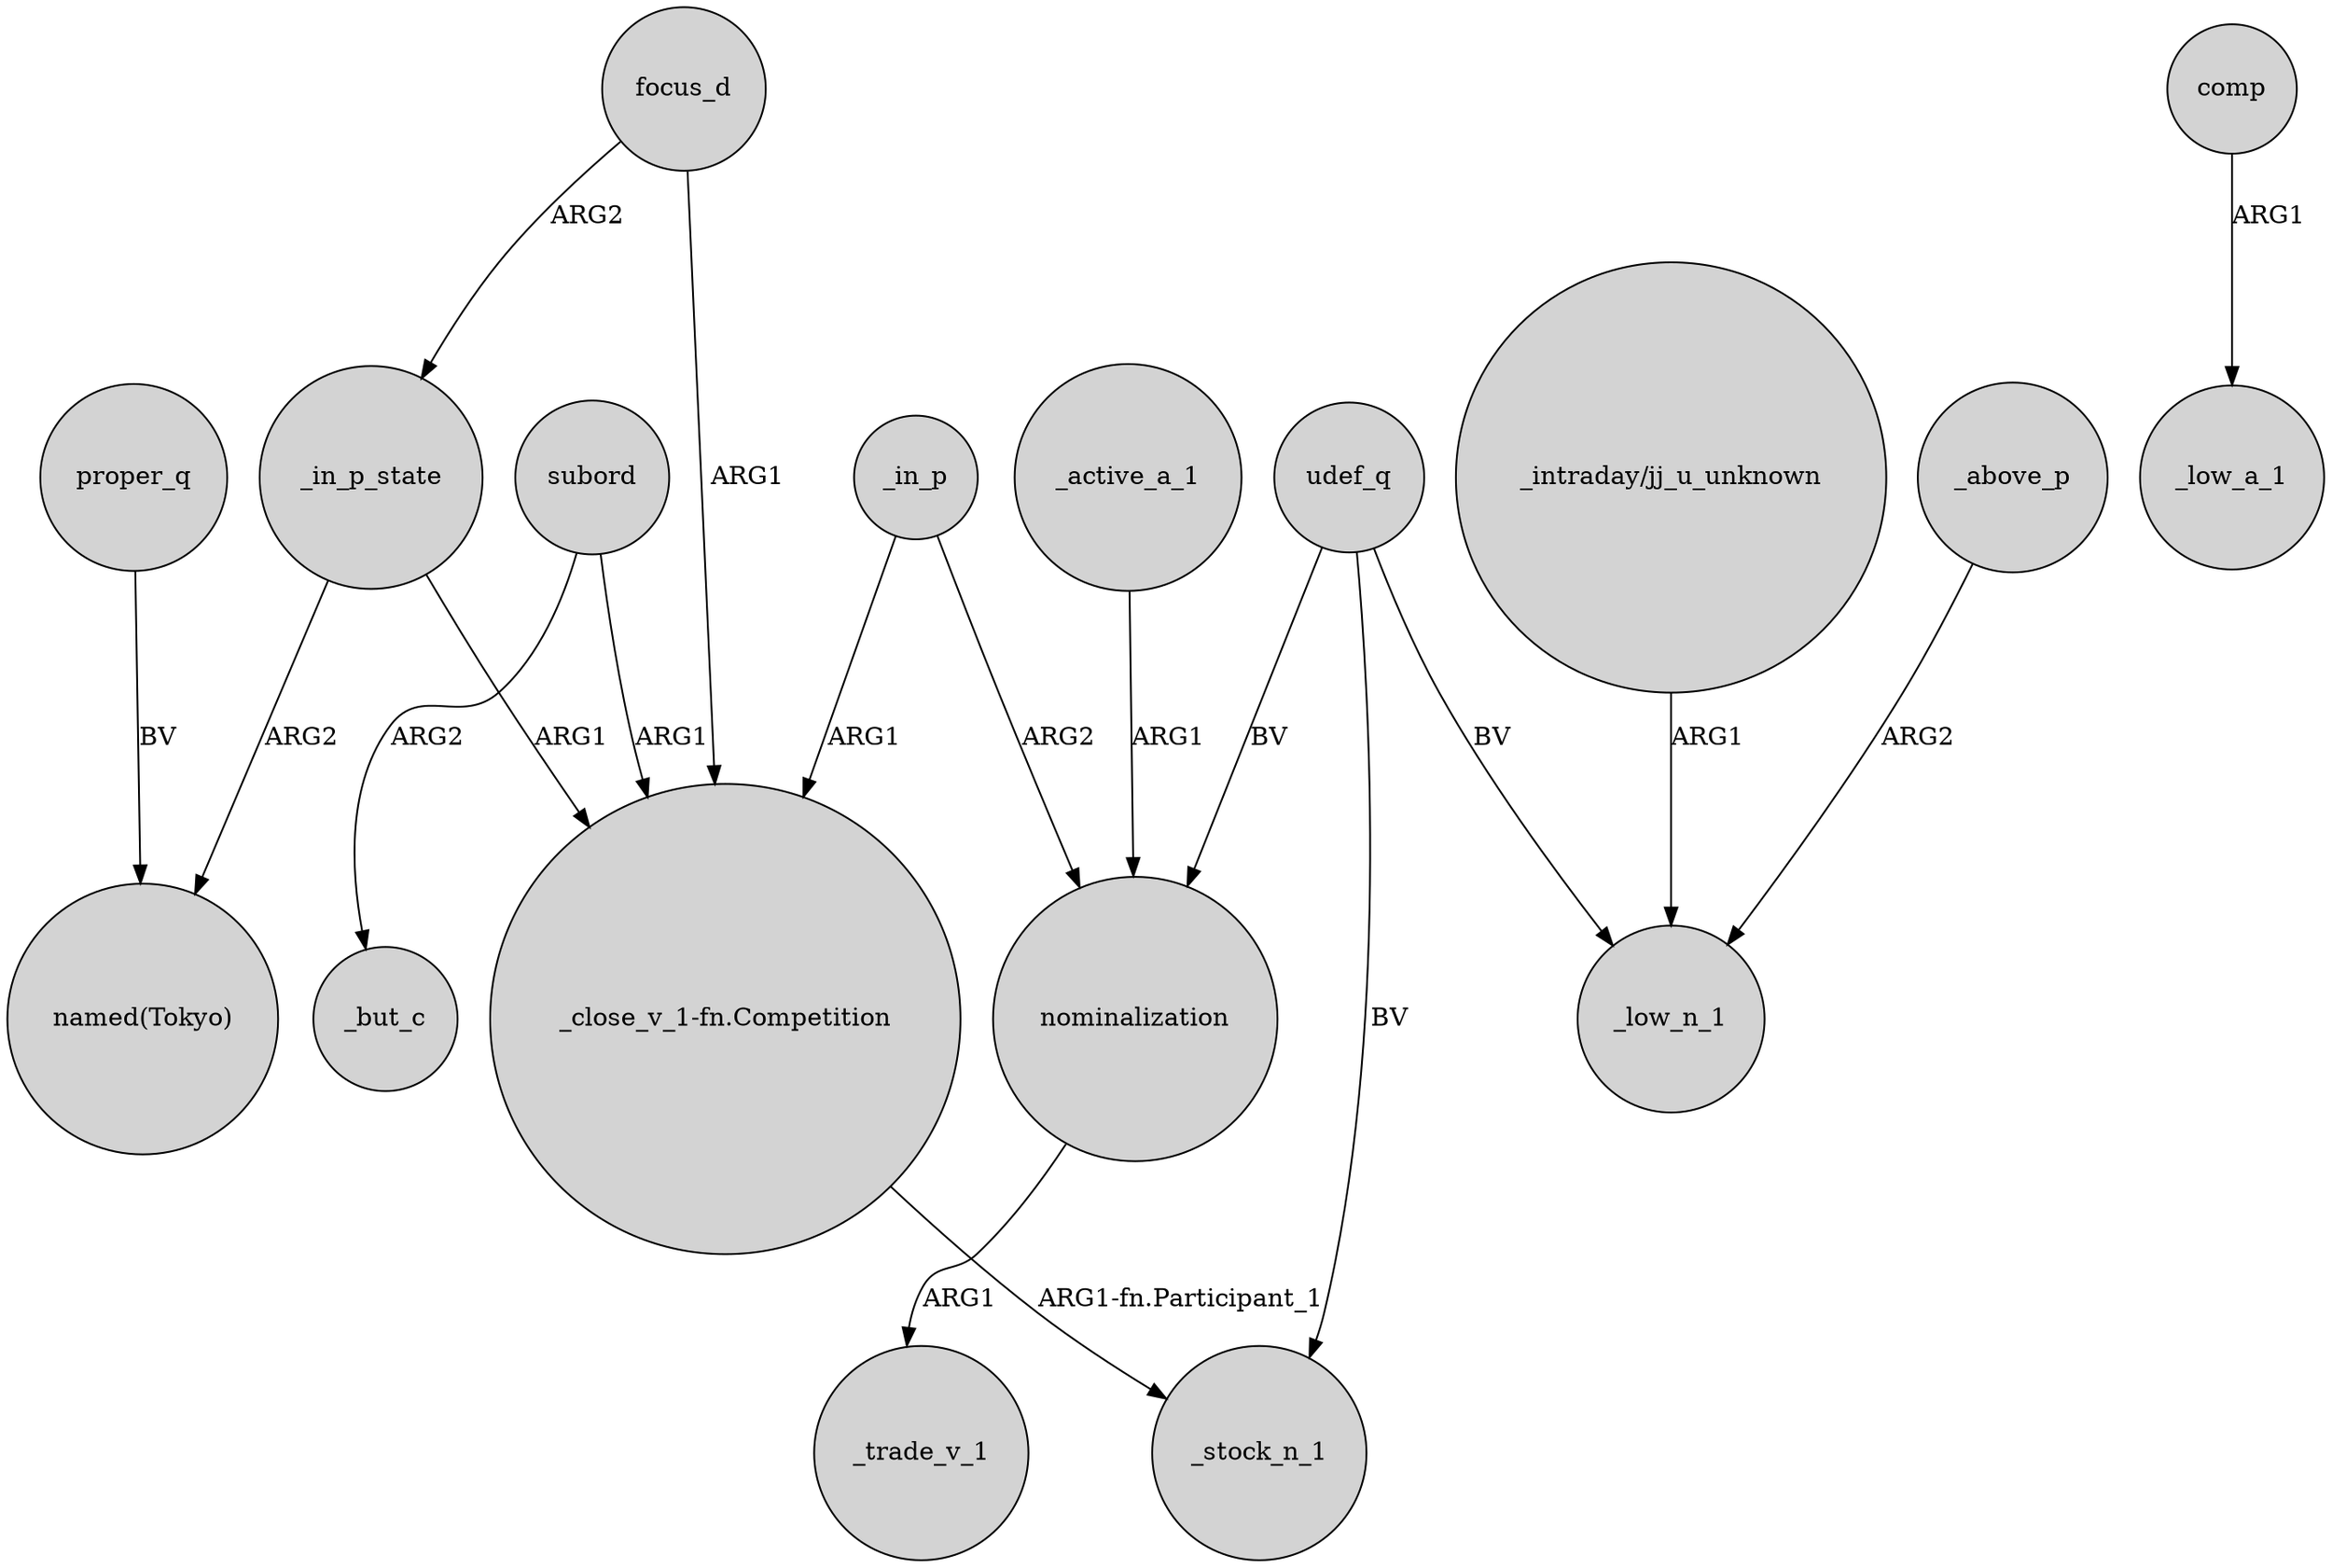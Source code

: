digraph {
	node [shape=circle style=filled]
	proper_q -> "named(Tokyo)" [label=BV]
	nominalization -> _trade_v_1 [label=ARG1]
	subord -> "_close_v_1-fn.Competition" [label=ARG1]
	_in_p_state -> "named(Tokyo)" [label=ARG2]
	_active_a_1 -> nominalization [label=ARG1]
	_in_p_state -> "_close_v_1-fn.Competition" [label=ARG1]
	focus_d -> _in_p_state [label=ARG2]
	comp -> _low_a_1 [label=ARG1]
	subord -> _but_c [label=ARG2]
	udef_q -> _low_n_1 [label=BV]
	_in_p -> nominalization [label=ARG2]
	_in_p -> "_close_v_1-fn.Competition" [label=ARG1]
	"_intraday/jj_u_unknown" -> _low_n_1 [label=ARG1]
	"_close_v_1-fn.Competition" -> _stock_n_1 [label="ARG1-fn.Participant_1"]
	focus_d -> "_close_v_1-fn.Competition" [label=ARG1]
	udef_q -> _stock_n_1 [label=BV]
	_above_p -> _low_n_1 [label=ARG2]
	udef_q -> nominalization [label=BV]
}
